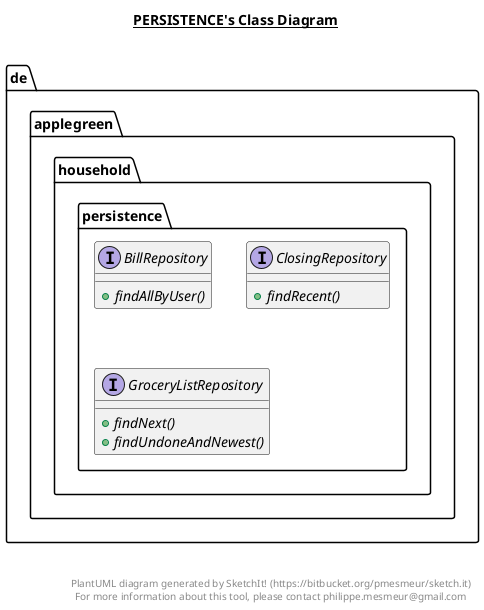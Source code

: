 @startuml

title __PERSISTENCE's Class Diagram__\n

  namespace de.applegreen.household.persistence {
    interface de.applegreen.household.persistence.BillRepository {
        {abstract} + findAllByUser()
    }
  }
  

  namespace de.applegreen.household.persistence {
    interface de.applegreen.household.persistence.ClosingRepository {
        {abstract} + findRecent()
    }
  }
  

  namespace de.applegreen.household.persistence {
    interface de.applegreen.household.persistence.GroceryListRepository {
        {abstract} + findNext()
        {abstract} + findUndoneAndNewest()
    }
  }
  



right footer


PlantUML diagram generated by SketchIt! (https://bitbucket.org/pmesmeur/sketch.it)
For more information about this tool, please contact philippe.mesmeur@gmail.com
endfooter

@enduml
